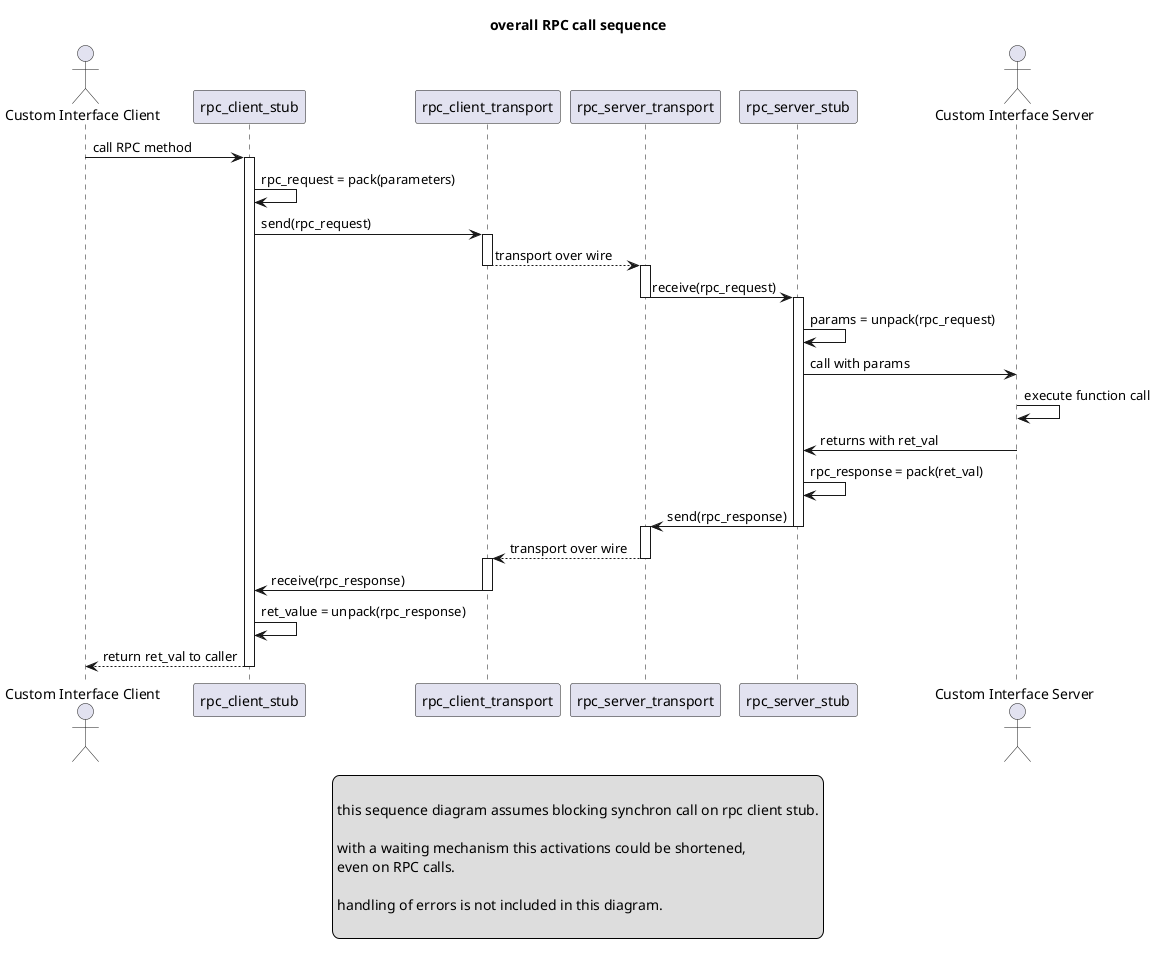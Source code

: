 @startuml

title overall RPC call sequence

actor i_client as "Custom Interface Client"
participant rpc_client_stub
participant rpc_client_transport
participant rpc_server_transport
participant rpc_server_stub
actor i_server as "Custom Interface Server"

i_client -> rpc_client_stub: call RPC method

activate rpc_client_stub
rpc_client_stub->rpc_client_stub: rpc_request = pack(parameters)
rpc_client_stub-> rpc_client_transport: send(rpc_request)

activate rpc_client_transport
rpc_client_transport-->rpc_server_transport: transport over wire
deactivate rpc_client_transport

activate rpc_server_transport
rpc_server_transport->rpc_server_stub: receive(rpc_request)
deactivate rpc_server_transport

activate rpc_server_stub
rpc_server_stub->rpc_server_stub: params = unpack(rpc_request)
rpc_server_stub->i_server: call with params

i_server->i_server: execute function call
i_server->rpc_server_stub: returns with ret_val

rpc_server_stub->rpc_server_stub: rpc_response = pack(ret_val)
rpc_server_stub->rpc_server_transport: send(rpc_response)
deactivate rpc_server_stub

activate rpc_server_transport
rpc_server_transport-->rpc_client_transport: transport over wire
deactivate rpc_server_transport

activate rpc_client_transport
rpc_client_stub<- rpc_client_transport: receive(rpc_response)
deactivate rpc_client_transport

rpc_client_stub->rpc_client_stub: ret_value = unpack(rpc_response)
i_client <-- rpc_client_stub: return ret_val to caller
deactivate rpc_client_stub

legend

this sequence diagram assumes blocking synchron call on rpc client stub.

with a waiting mechanism this activations could be shortened,
even on RPC calls.

handling of errors is not included in this diagram.

end legend

@enduml